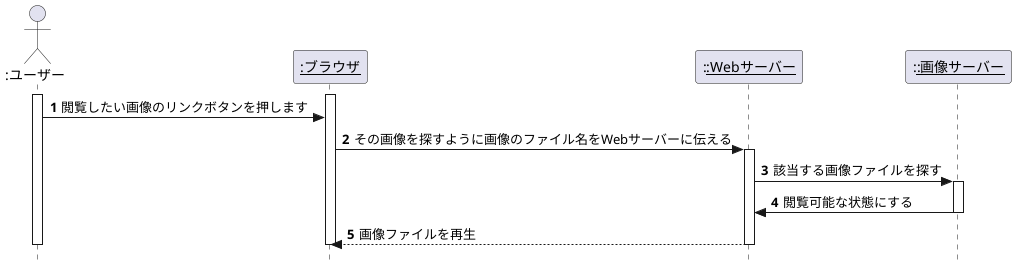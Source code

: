 @startuml データ更新コントローラとホテルと予約
hide footbox
    'メッセージに自動で番号を降る
autonumber
    ' 厳密なUMLに準拠する
skinparam style strictuml
actor ":ユーザー" as a
participant "<u>:ブラウザ</u>" as custmer
participant ":<u>:Webサーバー</u>" as clerk
participant ":<u>:画像サーバー</u>" as cook
activate a
activate custmer
    a -> custmer :閲覧したい画像のリンクボタンを押します
    custmer -> clerk: その画像を探すように画像のファイル名をWebサーバーに伝える
    activate clerk
        clerk -> cook: 該当する画像ファイルを探す
        activate cook
            clerk <- cook: 閲覧可能な状態にする
        deactivate cook
        custmer <-- clerk: 画像ファイルを再生
    deactivate clerk
deactivate custmer
deactivate a

@enduml